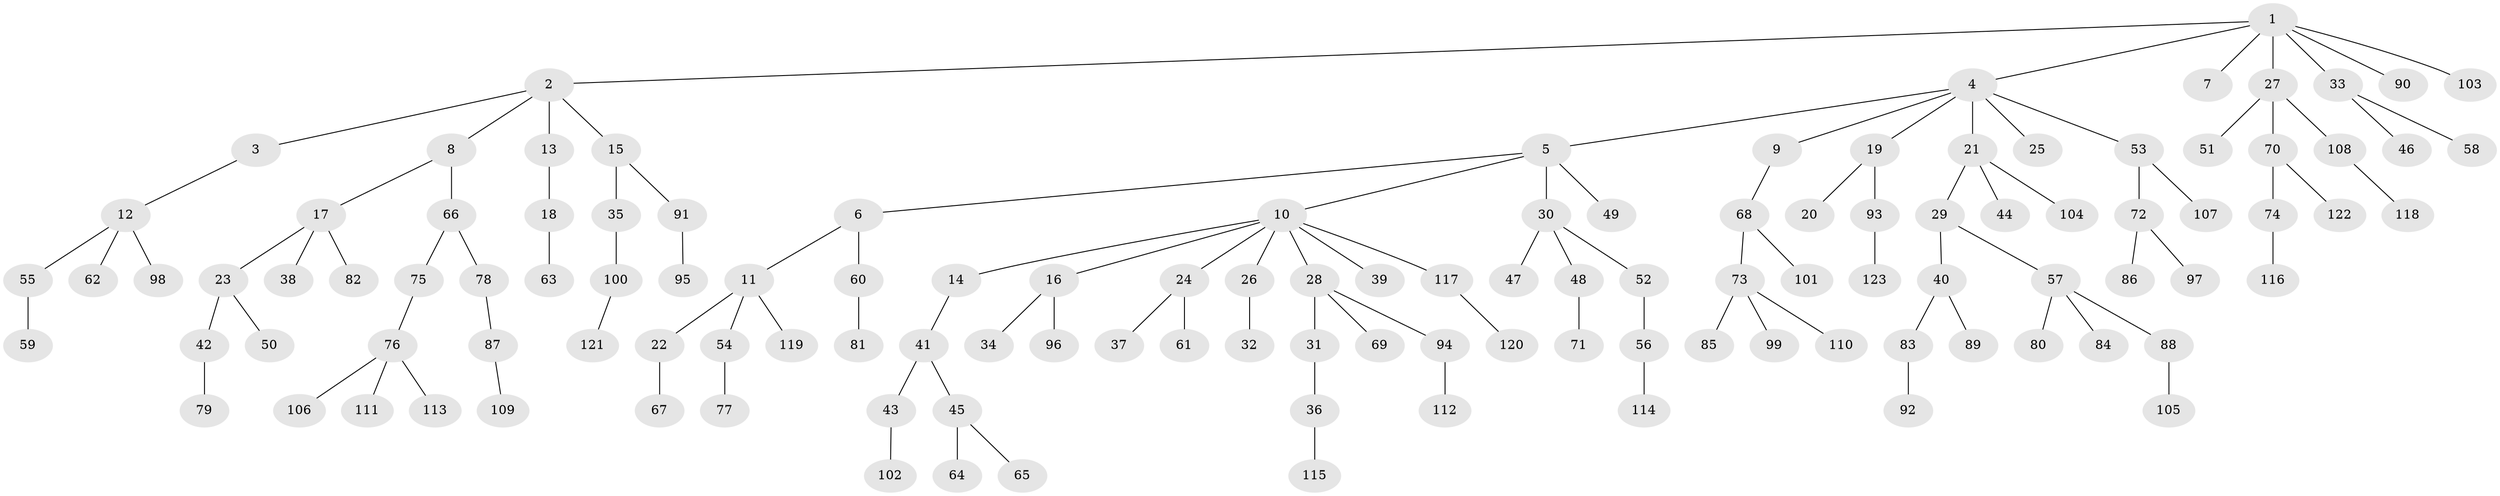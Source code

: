 // coarse degree distribution, {10: 0.011627906976744186, 2: 0.2558139534883721, 7: 0.011627906976744186, 6: 0.011627906976744186, 1: 0.5465116279069767, 3: 0.05813953488372093, 9: 0.011627906976744186, 4: 0.09302325581395349}
// Generated by graph-tools (version 1.1) at 2025/19/03/04/25 18:19:12]
// undirected, 123 vertices, 122 edges
graph export_dot {
graph [start="1"]
  node [color=gray90,style=filled];
  1;
  2;
  3;
  4;
  5;
  6;
  7;
  8;
  9;
  10;
  11;
  12;
  13;
  14;
  15;
  16;
  17;
  18;
  19;
  20;
  21;
  22;
  23;
  24;
  25;
  26;
  27;
  28;
  29;
  30;
  31;
  32;
  33;
  34;
  35;
  36;
  37;
  38;
  39;
  40;
  41;
  42;
  43;
  44;
  45;
  46;
  47;
  48;
  49;
  50;
  51;
  52;
  53;
  54;
  55;
  56;
  57;
  58;
  59;
  60;
  61;
  62;
  63;
  64;
  65;
  66;
  67;
  68;
  69;
  70;
  71;
  72;
  73;
  74;
  75;
  76;
  77;
  78;
  79;
  80;
  81;
  82;
  83;
  84;
  85;
  86;
  87;
  88;
  89;
  90;
  91;
  92;
  93;
  94;
  95;
  96;
  97;
  98;
  99;
  100;
  101;
  102;
  103;
  104;
  105;
  106;
  107;
  108;
  109;
  110;
  111;
  112;
  113;
  114;
  115;
  116;
  117;
  118;
  119;
  120;
  121;
  122;
  123;
  1 -- 2;
  1 -- 4;
  1 -- 7;
  1 -- 27;
  1 -- 33;
  1 -- 90;
  1 -- 103;
  2 -- 3;
  2 -- 8;
  2 -- 13;
  2 -- 15;
  3 -- 12;
  4 -- 5;
  4 -- 9;
  4 -- 19;
  4 -- 21;
  4 -- 25;
  4 -- 53;
  5 -- 6;
  5 -- 10;
  5 -- 30;
  5 -- 49;
  6 -- 11;
  6 -- 60;
  8 -- 17;
  8 -- 66;
  9 -- 68;
  10 -- 14;
  10 -- 16;
  10 -- 24;
  10 -- 26;
  10 -- 28;
  10 -- 39;
  10 -- 117;
  11 -- 22;
  11 -- 54;
  11 -- 119;
  12 -- 55;
  12 -- 62;
  12 -- 98;
  13 -- 18;
  14 -- 41;
  15 -- 35;
  15 -- 91;
  16 -- 34;
  16 -- 96;
  17 -- 23;
  17 -- 38;
  17 -- 82;
  18 -- 63;
  19 -- 20;
  19 -- 93;
  21 -- 29;
  21 -- 44;
  21 -- 104;
  22 -- 67;
  23 -- 42;
  23 -- 50;
  24 -- 37;
  24 -- 61;
  26 -- 32;
  27 -- 51;
  27 -- 70;
  27 -- 108;
  28 -- 31;
  28 -- 69;
  28 -- 94;
  29 -- 40;
  29 -- 57;
  30 -- 47;
  30 -- 48;
  30 -- 52;
  31 -- 36;
  33 -- 46;
  33 -- 58;
  35 -- 100;
  36 -- 115;
  40 -- 83;
  40 -- 89;
  41 -- 43;
  41 -- 45;
  42 -- 79;
  43 -- 102;
  45 -- 64;
  45 -- 65;
  48 -- 71;
  52 -- 56;
  53 -- 72;
  53 -- 107;
  54 -- 77;
  55 -- 59;
  56 -- 114;
  57 -- 80;
  57 -- 84;
  57 -- 88;
  60 -- 81;
  66 -- 75;
  66 -- 78;
  68 -- 73;
  68 -- 101;
  70 -- 74;
  70 -- 122;
  72 -- 86;
  72 -- 97;
  73 -- 85;
  73 -- 99;
  73 -- 110;
  74 -- 116;
  75 -- 76;
  76 -- 106;
  76 -- 111;
  76 -- 113;
  78 -- 87;
  83 -- 92;
  87 -- 109;
  88 -- 105;
  91 -- 95;
  93 -- 123;
  94 -- 112;
  100 -- 121;
  108 -- 118;
  117 -- 120;
}
